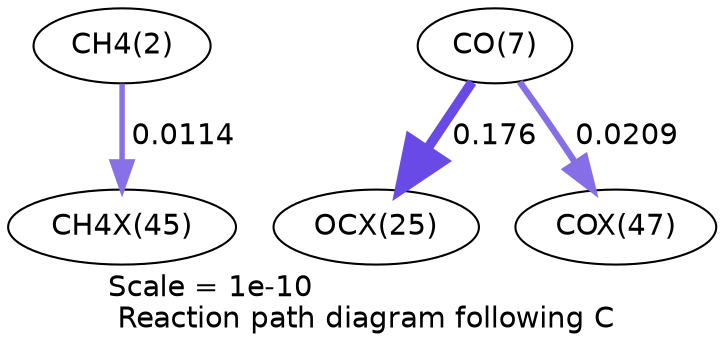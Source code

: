 digraph reaction_paths {
center=1;
s4 -> s67[fontname="Helvetica", penwidth=2.62, arrowsize=1.31, color="0.7, 0.511, 0.9"
, label=" 0.0114"];
s9 -> s63[fontname="Helvetica", penwidth=4.69, arrowsize=2.34, color="0.7, 0.676, 0.9"
, label=" 0.176"];
s9 -> s69[fontname="Helvetica", penwidth=3.08, arrowsize=1.54, color="0.7, 0.521, 0.9"
, label=" 0.0209"];
s4 [ fontname="Helvetica", label="CH4(2)"];
s9 [ fontname="Helvetica", label="CO(7)"];
s63 [ fontname="Helvetica", label="OCX(25)"];
s67 [ fontname="Helvetica", label="CH4X(45)"];
s69 [ fontname="Helvetica", label="COX(47)"];
 label = "Scale = 1e-10\l Reaction path diagram following C";
 fontname = "Helvetica";
}
